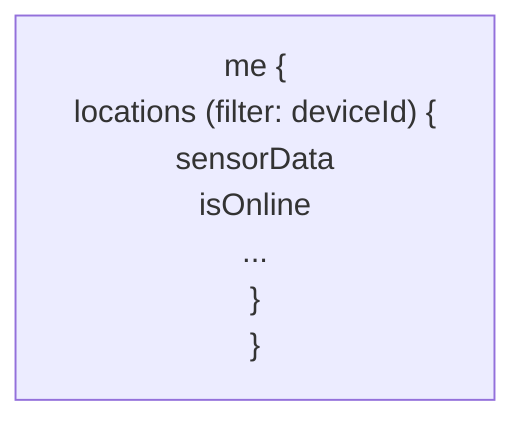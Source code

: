 flowchart TB
    query_signleDeviceDashboard["
        me {
        locations (filter: deviceId) {
            sensorData
            isOnline
            ...
        }
        }
    "]:::query